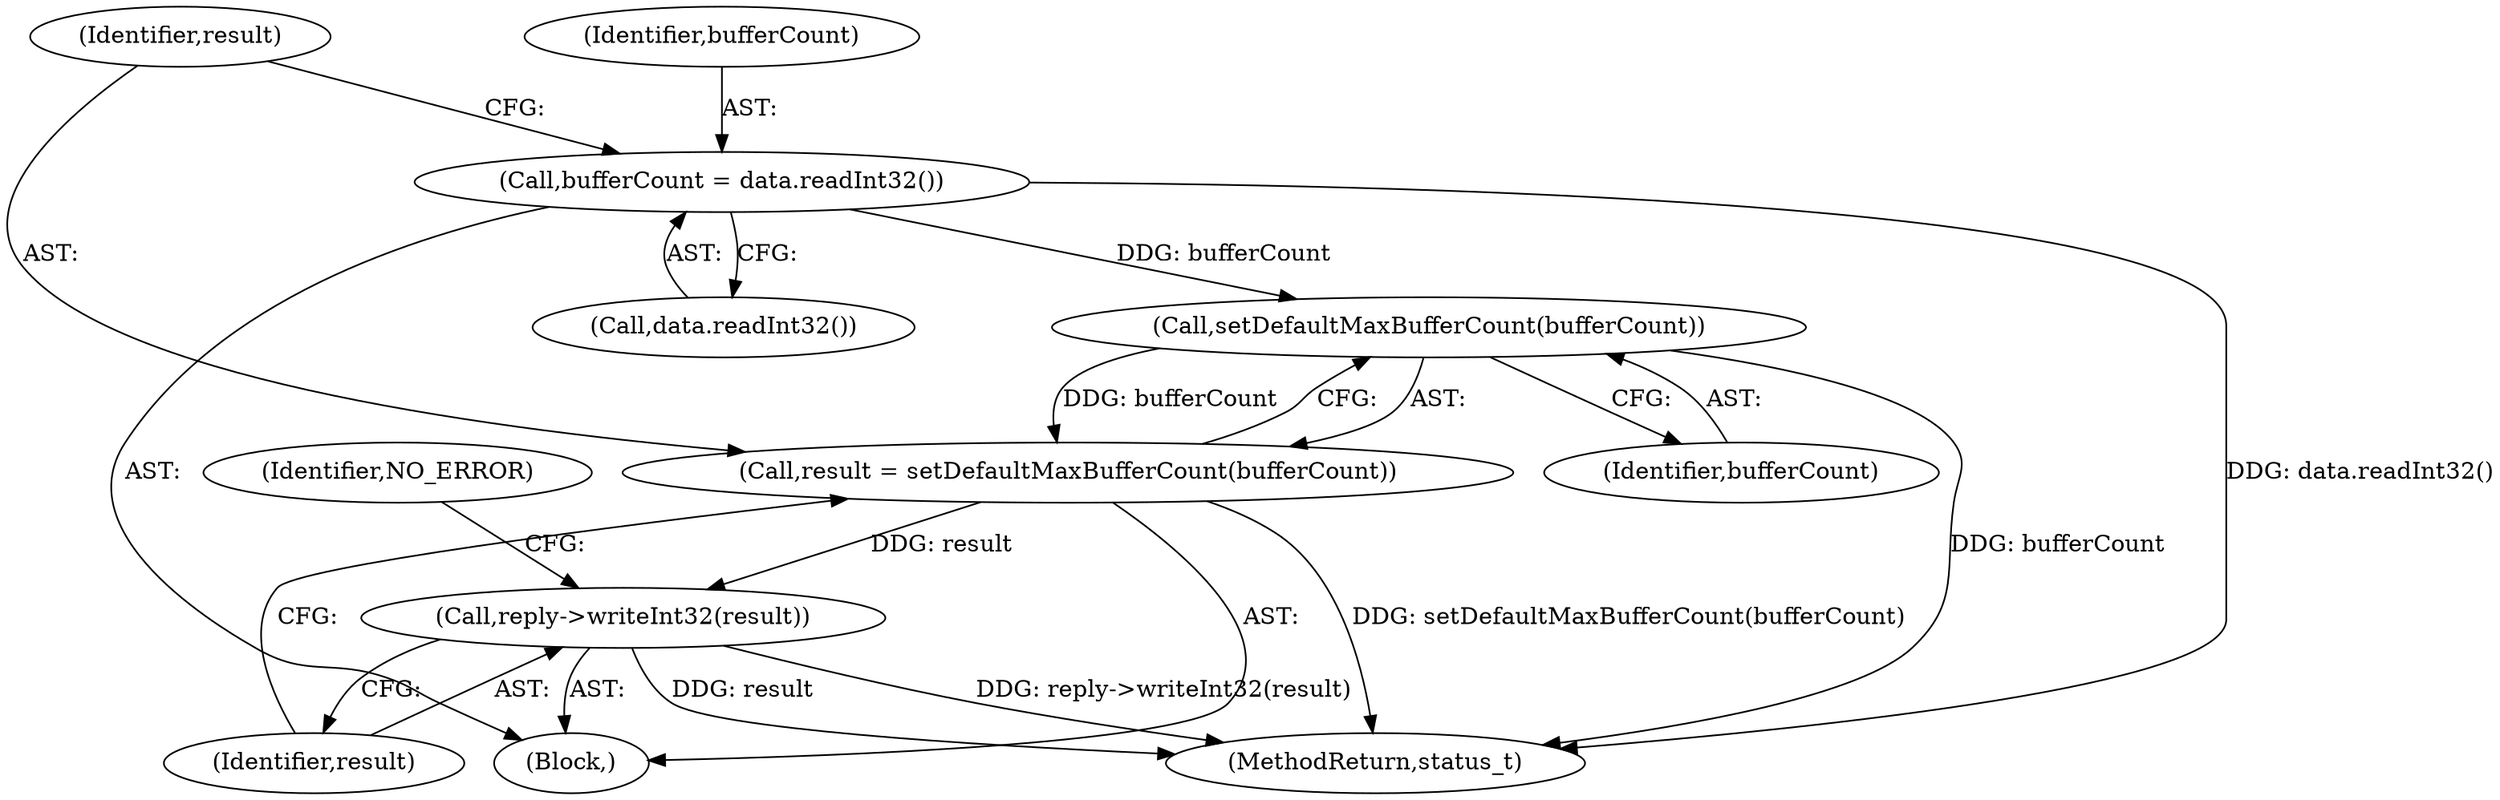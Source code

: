 digraph "0_Android_a30d7d90c4f718e46fb41a99b3d52800e1011b73@API" {
"1000334" [label="(Call,bufferCount = data.readInt32())"];
"1000340" [label="(Call,setDefaultMaxBufferCount(bufferCount))"];
"1000338" [label="(Call,result = setDefaultMaxBufferCount(bufferCount))"];
"1000342" [label="(Call,reply->writeInt32(result))"];
"1000334" [label="(Call,bufferCount = data.readInt32())"];
"1000340" [label="(Call,setDefaultMaxBufferCount(bufferCount))"];
"1000328" [label="(Block,)"];
"1000341" [label="(Identifier,bufferCount)"];
"1000339" [label="(Identifier,result)"];
"1000345" [label="(Identifier,NO_ERROR)"];
"1000335" [label="(Identifier,bufferCount)"];
"1000342" [label="(Call,reply->writeInt32(result))"];
"1000515" [label="(MethodReturn,status_t)"];
"1000336" [label="(Call,data.readInt32())"];
"1000338" [label="(Call,result = setDefaultMaxBufferCount(bufferCount))"];
"1000343" [label="(Identifier,result)"];
"1000334" -> "1000328"  [label="AST: "];
"1000334" -> "1000336"  [label="CFG: "];
"1000335" -> "1000334"  [label="AST: "];
"1000336" -> "1000334"  [label="AST: "];
"1000339" -> "1000334"  [label="CFG: "];
"1000334" -> "1000515"  [label="DDG: data.readInt32()"];
"1000334" -> "1000340"  [label="DDG: bufferCount"];
"1000340" -> "1000338"  [label="AST: "];
"1000340" -> "1000341"  [label="CFG: "];
"1000341" -> "1000340"  [label="AST: "];
"1000338" -> "1000340"  [label="CFG: "];
"1000340" -> "1000515"  [label="DDG: bufferCount"];
"1000340" -> "1000338"  [label="DDG: bufferCount"];
"1000338" -> "1000328"  [label="AST: "];
"1000339" -> "1000338"  [label="AST: "];
"1000343" -> "1000338"  [label="CFG: "];
"1000338" -> "1000515"  [label="DDG: setDefaultMaxBufferCount(bufferCount)"];
"1000338" -> "1000342"  [label="DDG: result"];
"1000342" -> "1000328"  [label="AST: "];
"1000342" -> "1000343"  [label="CFG: "];
"1000343" -> "1000342"  [label="AST: "];
"1000345" -> "1000342"  [label="CFG: "];
"1000342" -> "1000515"  [label="DDG: result"];
"1000342" -> "1000515"  [label="DDG: reply->writeInt32(result)"];
}
